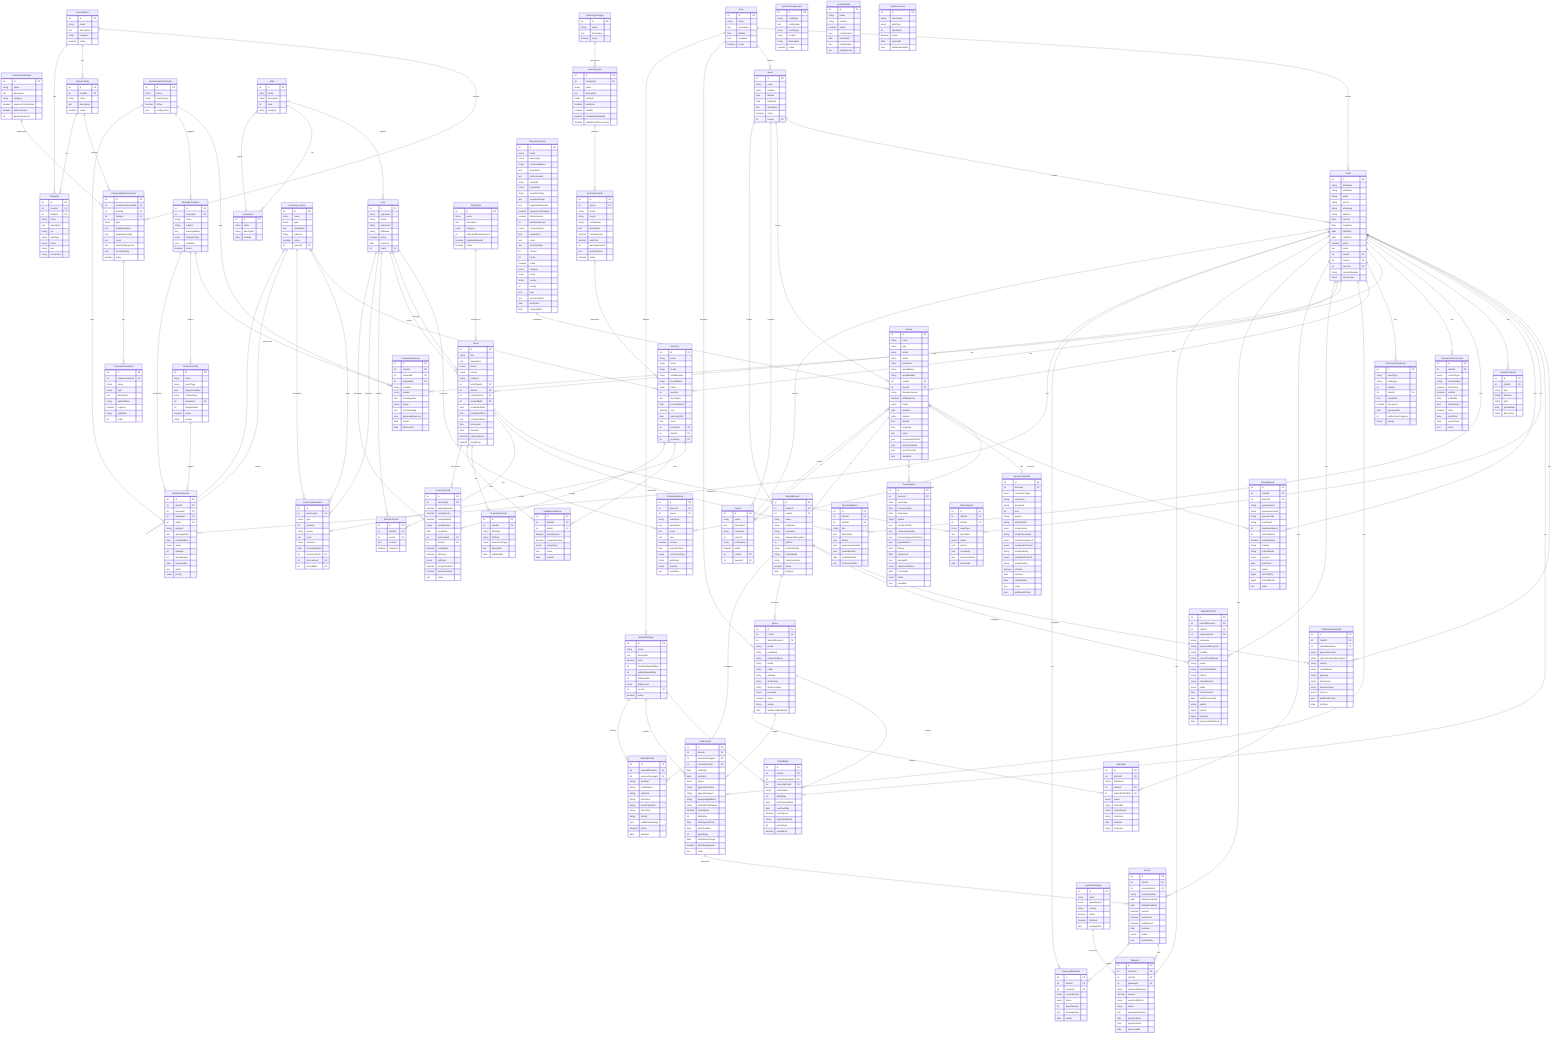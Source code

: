 erDiagram
    Client ||--o{ ClientNetworkConfig : has
    Client ||--o| ClientBilling : has
    Client ||--o{ ClientSupport : has
    Client ||--o{ ClientNetwork : has
    Client ||--o{ ClientDocument : has
    Client ||--o{ ClientInstallation : has
    Client ||--o{ CommunicationContact : has
    Client ||--o{ CommunicationLog : has
    Client ||--o{ CommunicationEvent : has
    Client ||--o{ Device : has
    Client ||--o{ Subscription : has
    Client ||--o{ Ticket : has
    Client ||--o{ Inventory : has
    Client ||--o{ MikrotikPPPOE : has
    Client ||--o{ MikrotikIp : has
    Client ||--o{ Invoice : has
    Client ||--o{ Payment : has
    Client ||--o{ PaymentReminder : has
    Client ||--o{ NotificationQueue : has
    MikrotikRouter ||--o{ ClientNetworkConfig : configures
    MikrotikRouter ||--o{ MikrotikPPPOE : configures
    MikrotikRouter ||--o{ IpPool : manages
    MikrotikRouter ||--o{ MikrotikProfile : configures
    ServicePackage ||--o{ ClientBilling : provides
    ServicePackage ||--o{ Subscription : provides
    ServicePackage ||--o{ MikrotikProfile : defines
    IpPool ||--o{ ClientBilling : assigns
    IpPool ||--o{ Subscription : assigns
    IpPool ||--o{ MikrotikIp : contains
    Ticket ||--o{ ClientSupport : references
    Ticket ||--o{ ClientInstallation : references
    Ticket ||--o{ TicketComment : has
    Ticket ||--o{ TicketAttachment : has
    Ticket ||--o{ InstallationMaterial : uses
    Ticket ||--o{ InventoryScrap : references
    CommonCommand ||--o{ CommandImplementation : implements
    DeviceBrand ||--o{ CommandImplementation : belongs
    DeviceBrand ||--o{ DeviceFamily : has
    DeviceBrand ||--o{ SnmpOid : has
    DeviceFamily ||--o{ CommandImplementation : belongs
    DeviceFamily ||--o{ SnmpOid : has
    Device ||--o{ CommandHistory : executes
    Device ||--o{ ClientNetwork : connects
    Device ||--o| DeviceCredential : has
    Device ||--o{ DeviceMetric : has
    Device ||--o| MikrotikRouter : is
    Device ||--o| Sector : is
    User ||--o{ CommandHistory : performs
    User ||--o{ Ticket : assigns
    User ||--o{ Ticket : creates
    User ||--o{ TicketComment : creates
    User ||--o{ InventoryMovement : performs
    User ||--o{ InventoryScrap : generates
    Zone ||--o{ Client : locates
    Zone ||--o{ Node : contains
    Zone ||--o{ IpPool : manages
    Zone ||--o{ ServicePackage : defines
    Node ||--o{ Client : locates
    Node ||--o{ Device : locates
    Node ||--o{ Sector : contains
    Node ||--o{ MikrotikRouter : locates
    Sector ||--o{ Client : locates
    Sector ||--o{ Device : locates
    CommunicationChannel ||--o{ CommunicationLog : uses
    CommunicationChannel ||--o{ MessageTemplate : supports
    CommunicationChannel ||--o{ NotificationQueue : uses
    MessageTemplate ||--o{ CommunicationLog : references
    MessageTemplate ||--o{ NotificationRule : defines
    MessageTemplate ||--o{ NotificationQueue : schedules
    CommandImplementation ||--o{ CommandParameter : has
    Role ||--o{ User : assigns
    Role ||--o{ Permission : has
    Permission ||--o{ Role : grants
    InventoryLocation ||--o{ Inventory : stores
    InventoryLocation ||--o{ InventoryMovement : origin
    InventoryLocation ||--o{ InventoryMovement : destination
    InventoryLocation ||--o{ InventoryLocation : parent
    InventoryCategory ||--o{ InventoryType : categorizes
    InventoryType ||--o{ InventoryProduct : classifies
    InventoryProduct ||--o{ Inventory : represents
    Inventory ||--o{ InventoryMovement : tracks
    Inventory ||--o{ InstallationMaterial : uses
    Inventory ||--o{ InventoryScrap : scraps
    Invoice ||--o{ Payment : bills
    Invoice ||--o{ PaymentReminder : triggers
    Subscription ||--o{ Invoice : generates
    TicketType ||--o{ Ticket : categorizes
    NotificationRule ||--o{ NotificationQueue : triggers
    PaymentGateway ||--o{ Payment : processes
    DeviceCommand ||--o{ Device : configures
	
	
	
    Client {
        int id PK
        string firstName
        string lastName
        string email
        string phone
        string whatsapp
        string address
        float latitude
        float longitude
        date birthDate
        date startDate
        boolean active
        text notes
        int zoneId FK
        int nodeId FK
        int sectorId FK
        string contractNumber
        enum serviceType
    }

    ClientNetworkConfig {
        int id PK
        int clientId FK
        int mikrotikRouterId FK
        string pppoeUsername
        string pppoePasswordEncrypted
        string staticIp
        string macAddress
        string gateway
        string dnsPrimary
        string dnsSecondary
        enum protocol
        json additionalConfig
        date lastSync
    }

    ClientBilling {
        int id PK
        int clientId FK
        int servicePackageId FK
        int currentIpPoolId FK
        enum clientStatus
        int billingDay
        date lastPaymentDate
        date nextDueDate
        decimal monthlyFee
        enum paymentMethod
        int graceDays
        decimal penaltyFee
    }

    ClientSupport {
        int id PK
        int clientId FK
        int ticketId FK
        string issueType
        text description
        enum status
        json photos
        json comments
        text resolutionNotes
        date resolvedAt
    }

    ClientNetwork {
        int id PK
        int clientId FK
        int deviceId FK
        string pppoeUserId
        string pppoeUsername
        string pppoeProfile
        string qosRuleId
        int downloadSpeed
        int uploadSpeed
        boolean burstEnabled
        string staticIp
        string macAddress
        enum protocol
        date lastCheck
        enum status
        bigint lastTrafficIn
        bigint lastTrafficOut
        text notes
    }

    ClientDocument {
        int id PK
        int clientId FK
        string type
        string filename
        string path
        date uploadDate
        string description
    }

    ClientInstallation {
        int id PK
        int clientId FK
        int ticketId FK
        string title
        text description
        json photos
        json equipmentInstalled
        json materialsUsed
        date installationDate
        text technicianNotes
    }

    CommandImplementation {
        int id PK
        int commonCommandId FK
        int brandId FK
        int familyId FK
        enum type
        text implementation
        json parameterConfig
        text script
        text expectedResponse
        json errorHandling
        boolean active
    }

    CommandHistory {
        int id PK
        int deviceId FK
        int userId FK
        string command
        json parameters
        json result
        text error
        boolean success
        float executionTime
        enum connectionType
        string ipAddress
        enum severity
        json metadata
    }

    DeviceCommand {
        int id PK
        enum brand
        enum deviceType
        string commandName
        text description
        text sshCommand
        string snmpOid
        enum snmpMode
        string snmpDataType
        text responseParser
        text expectedResponse
        boolean requiresConfirmation
        boolean affectsService
        int permissionLevel
        enum commandType
        text parameters
        text script
        text errorHandling
        int timeout
        int retries
        boolean active
        enum category
        string family
        string version
        int priority
        text tags
        text documentation
        date lastTested
        float successRate
    }

    Device {
        int id PK
        string name
        enum type
        enum brand
        string model
        string ipAddress
        string macAddress
        string serialNumber
        int nodeId FK
        int clientId FK
        string firmwareVersion
        boolean isFiberDevice
        enum status
        date lastSeen
        string location
        float latitude
        float longitude
        text notes
        json connectionParams
        json monitoringData
        json specificConfig
        json metadata
    }

    CommonCommand {
        int id PK
        string name
        text description
        string category
        boolean requiresConfirmation
        boolean affectsService
        int permissionLevel
    }

    CommunicationContact {
        int id PK
        int clientId FK
        enum contactType
        string contactValue
        boolean isPreferred
        boolean verified
        date verifiedAt
        json preferences
        boolean optIn
        date optInDate
        date optOutDate
        text notes
    }

    DeviceBrand {
        int id PK
        string name
        text description
        string imageUrl
        boolean active
    }

    CommunicationChannel {
        int id PK
        string name
        enum channelType
        boolean active
        json configuration
    }

    CommunicationLog {
        int id PK
        int clientId FK
        int channelId FK
        int templateId FK
        string recipient
        string subject
        text messageSent
        enum status
        text errorMessage
        json gatewayResponse
        date sentAt
        date deliveredAt
    }

    CommandParameter {
        int id PK
        int implementationId FK
        string name
        enum type
        text description
        string defaultValue
        boolean required
        string validation
        int order
    }

    CommunicationEvent {
        int id PK
        string eventType
        string entityType
        int entityId
        int clientId FK
        json eventData
        boolean processed
        date processedAt
        int notificationsTriggered
        enum priority
    }

    DeviceCredential {
        int id PK
        int deviceId FK
        enum connectionType
        string username
        string password
        int port
        string apiKey
        string sshKeyPath
        enum snmpVersion
        string snmpCommunity
        enum snmpSecurityLevel
        enum snmpAuthProtocol
        string snmpAuthKey
        enum snmpPrivProtocol
        string snmpPrivKey
        boolean isActive
        date lastUsed
        date rotationDate
        text notes
        json additionalConfig
    }

    InventoryProduct {
        int id PK
        int typeId FK
        string brand
        string model
        string partNumber
        text description
        decimal purchasePrice
        decimal salePrice
        int warrantyMonths
        json specifications
        boolean active
    }

    InventoryCategory {
        int id PK
        string name
        text description
        boolean active
    }

    InventoryMovement {
        int id PK
        int inventoryId FK
        enum type
        int quantity
        string reason
        text notes
        string reference
        date movementDate
        int fromLocationId FK
        int toLocationId FK
        int movedById FK
    }

    Inventory {
        int id PK
        string name
        string brand
        string model
        string serialNumber
        string macAddress
        enum status
        int quantity
        text description
        date purchaseDate
        decimal cost
        date warrantyUntil
        text notes
        int locationId FK
        int clientId FK
        int productId FK
    }

    DeviceMetric {
        int id PK
        int deviceId FK
        float cpuUsage
        float memoryUsage
        float diskUsage
        bigint uptime
        json interfaceTraffic
        json connectionQuality
        json technologySpecificMetrics
        json opticalMetrics
        float latency
        float packetLoss
        json bandwidth
        enum collectionMethod
        date recordedAt
        enum status
        json metadata
    }

    DeviceFamily {
        int id PK
        int brandId FK
        string name
        text description
        boolean active
    }

    InventoryLocation {
        int id PK
        string name
        enum type
        text description
        string address
        boolean active
        int parentId FK
    }

    InstallationMaterial {
        int id PK
        int ticketId FK
        int itemId FK
        decimal quantityUsed
        decimal scrapGenerated
        enum usageType
        text notes
        date usedAt
    }

    MikrotikProfile {
        int id PK
        int mikrotikRouterId FK
        int servicePackageId FK
        string profileId
        string profileName
        string rateLimit
        string burstLimit
        string burstThreshold
        string burstTime
        string priority
        json additionalSettings
        boolean active
        date lastSync
    }

    MikrotikRouter {
        int id PK
        int deviceId FK
        int nodeId FK
        string name
        string ipAddress
        string username
        string passwordEncrypted
        int apiPort
        string systemIdentity
        string routerModel
        string routerosVersion
        boolean active
        date lastSync
    }

    Node {
        int id PK
        string name
        string location
        float latitude
        float longitude
        text description
        boolean active
        int zoneId FK
    }

    Invoice {
        int id PK
        int clientId FK
        int subscriptionId FK
        string invoiceNumber
        date billingPeriodStart
        date billingPeriodEnd
        decimal amount
        decimal taxAmount
        decimal totalAmount
        date dueDate
        enum status
        json invoiceData
    }

    InventoryType {
        int id PK
        int categoryId FK
        string name
        text description
        enum unitType
        boolean hasSerial
        boolean hasMac
        boolean trackableIndividually
        decimal defaultScrapPercentage
    }

    InventoryScrap {
        int id PK
        int inventoryId FK
        decimal originalQuantity
        decimal usedQuantity
        decimal scrapQuantity
        string scrapReason
        date scrapDate
        int technicianId FK
        int ticketId FK
        decimal costImpact
        decimal efficiency
        enum unitType
        decimal scrapThreshold
        boolean autoGenerated
        text notes
    }

    MessageTemplate {
        int id PK
        int channelId FK
        string name
        string subject
        text messageBody
        enum templateType
        json variables
        boolean active
    }

    IpPool {
        int id PK
        int zoneId FK
        int mikrotikRouterId FK
        string poolId
        string poolName
        string networkAddress
        string startIp
        string endIp
        string gateway
        string dnsPrimary
        string dnsSecondary
        enum poolType
        boolean active
        string ranges
        date lastSyncWithMikrotik
    }

    MikrotikIp {
        int id PK
        int ipPoolId FK
        string ipAddress
        int clientId FK
        int mikrotikPPPOEId FK
        enum status
        string mikrotikId
        string macAddress
        string hostname
        date lastSeen
        string comment
    }

    MikrotikPPPOE {
        int id PK
        int mikrotikRouterId FK
        int clientId FK
        int subscriptionId FK
        string username
        string passwordEncrypted
        string profileId
        string currentProfileName
        string poolId
        string currentPoolName
        string staticIp
        string mikrotikUserId
        enum status
        date lastConnected
        date lastDisconnected
        string uptime
        bigint bytesIn
        bigint bytesOut
        date lastSyncWithMikrotik
    }

    Role {
        int id PK
        string name
        string description
        int level
        string category
    }

    ServicePackage {
        int id PK
        string name
        text description
        decimal price
        int downloadSpeedMbps
        int uploadSpeedMbps
        int dataLimitGb
        enum billingCycle
        int zoneId FK
        boolean active
    }

    Sector {
        int id PK
        string name
        text description
        string frequency
        int azimuth
        string polarization
        boolean active
        int nodeId FK
        int deviceId FK
    }

    Payment {
        int id PK
        int invoiceId FK
        int clientId FK
        int gatewayId FK
        string paymentReference
        decimal amount
        enum paymentMethod
        enum status
        text gatewayResponse
        date paymentDate
        json paymentData
        date processedAt
    }

    NotificationRule {
        int id PK
        string name
        enum eventType
        json triggerCondition
        enum channelType
        int templateId FK
        int delayMinutes
        boolean active
        enum priority
    }

    NotificationQueue {
        int id PK
        int clientId FK
        int channelId FK
        int templateId FK
        int ruleId FK
        string recipient
        text messageData
        date scheduledFor
        enum status
        int attempts
        int maxAttempts
        date processedAt
        text result
        enum priority
    }

    PaymentReminder {
        int id PK
        int clientId FK
        int invoiceId FK
        enum reminderType
        enum status
        int daysOverdue
        text messageSent
        date sentAt
    }

    Permission {
        int id PK
        string name
        string description
        string module
    }

    PaymentGateway {
        int id PK
        string name
        enum gatewayType
        string country
        boolean active
        boolean isDefault
        json configuration
    }

    TicketType {
        int id PK
        string name
        text description
        enum category
        int estimatedDurationHours
        boolean requiresMaterials
        boolean active
    }

    User {
        int id PK
        string username
        string email
        string password
        string fullName
        boolean active
        date lastLogin
        int roleId FK
    }

    SnmpOid {
        int id PK
        int brandId FK
        int familyId FK
        string name
        text description
        string oid
        string dataType
        enum mode
        string unit
        string conversion
    }

    SystemConfiguration {
        int id PK
        string configKey
        text configValue
        enum configType
        string module
        string description
        boolean active
    }

    SystemPlugin {
        int id PK
        string name
        string version
        boolean active
        json configuration
        date installedAt
        json pluginTables
        json pluginRoutes
    }

    Subscription {
        int id PK
        int clientId FK
        int servicePackageId FK
        int currentIpPoolId FK
        date startDate
        date endDate
        enum status
        string pppoeUsername
        string pppoePassword
        string assignedIpAddress
        string mikrotikProfileName
        decimal monthlyFee
        int billingDay
        date lastPaymentDate
        date nextDueDate
        int graceDays
        date lastStatusChange
        boolean autoManagement
        text notes
    }

    Ticket {
        int id PK
        string title
        text description
        enum status
        enum priority
        string category
        int ticketTypeId FK
        int clientId FK
        int assignedToId FK
        int createdById FK
        date scheduledDate
        time scheduledTime
        text resolutionNotes
        date resolvedAt
        date closedAt
        decimal estimatedCost
        decimal actualCost
    }

    SystemLicense {
        int id PK
        string licenseKey
        enum planType
        int clientLimit
        boolean active
        date expiresAt
        json featuresEnabled
    }

    TicketAttachment {
        int id PK
        int ticketId FK
        string filename
        string filePath
        enum attachmentType
        text description
        date uploadedAt
    }

    TicketComment {
        int id PK
        int ticketId FK
        int userId FK
        text content
        boolean isInternal
    }

    Zone {
        int id PK
        string name
        text description
        float latitude
        float longitude
        boolean active
    }